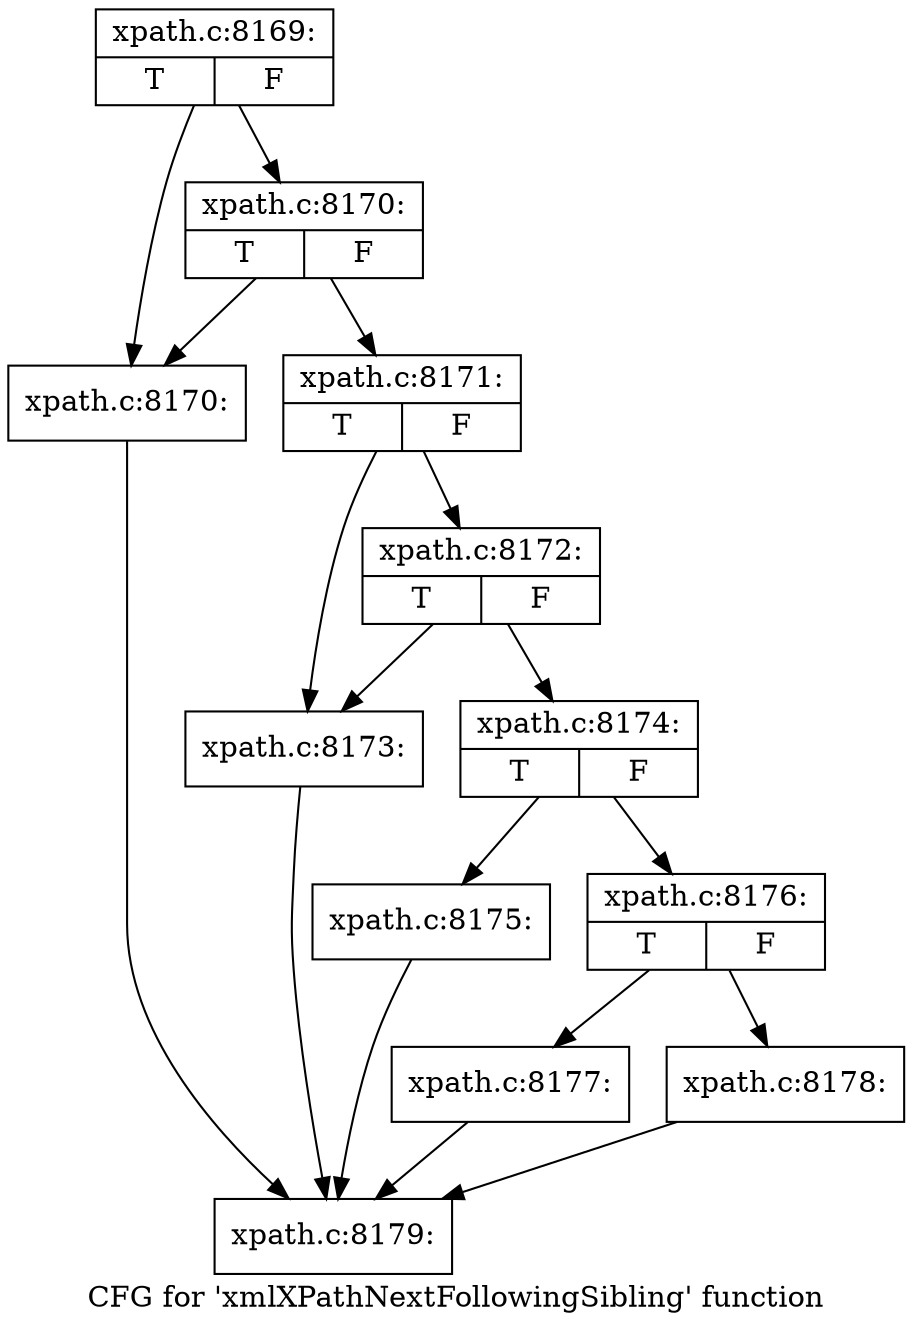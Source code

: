 digraph "CFG for 'xmlXPathNextFollowingSibling' function" {
	label="CFG for 'xmlXPathNextFollowingSibling' function";

	Node0x55e6b2752e40 [shape=record,label="{xpath.c:8169:|{<s0>T|<s1>F}}"];
	Node0x55e6b2752e40 -> Node0x55e6b2752f10;
	Node0x55e6b2752e40 -> Node0x55e6b2753120;
	Node0x55e6b2753120 [shape=record,label="{xpath.c:8170:|{<s0>T|<s1>F}}"];
	Node0x55e6b2753120 -> Node0x55e6b2752f10;
	Node0x55e6b2753120 -> Node0x55e6b2745e40;
	Node0x55e6b2752f10 [shape=record,label="{xpath.c:8170:}"];
	Node0x55e6b2752f10 -> Node0x55e6b2753230;
	Node0x55e6b2745e40 [shape=record,label="{xpath.c:8171:|{<s0>T|<s1>F}}"];
	Node0x55e6b2745e40 -> Node0x55e6b2755d70;
	Node0x55e6b2745e40 -> Node0x55e6b2755e10;
	Node0x55e6b2755e10 [shape=record,label="{xpath.c:8172:|{<s0>T|<s1>F}}"];
	Node0x55e6b2755e10 -> Node0x55e6b2755d70;
	Node0x55e6b2755e10 -> Node0x55e6b2755dc0;
	Node0x55e6b2755d70 [shape=record,label="{xpath.c:8173:}"];
	Node0x55e6b2755d70 -> Node0x55e6b2753230;
	Node0x55e6b2755dc0 [shape=record,label="{xpath.c:8174:|{<s0>T|<s1>F}}"];
	Node0x55e6b2755dc0 -> Node0x55e6b2756a10;
	Node0x55e6b2755dc0 -> Node0x55e6b2756a60;
	Node0x55e6b2756a10 [shape=record,label="{xpath.c:8175:}"];
	Node0x55e6b2756a10 -> Node0x55e6b2753230;
	Node0x55e6b2756a60 [shape=record,label="{xpath.c:8176:|{<s0>T|<s1>F}}"];
	Node0x55e6b2756a60 -> Node0x55e6b2757210;
	Node0x55e6b2756a60 -> Node0x55e6b2757260;
	Node0x55e6b2757210 [shape=record,label="{xpath.c:8177:}"];
	Node0x55e6b2757210 -> Node0x55e6b2753230;
	Node0x55e6b2757260 [shape=record,label="{xpath.c:8178:}"];
	Node0x55e6b2757260 -> Node0x55e6b2753230;
	Node0x55e6b2753230 [shape=record,label="{xpath.c:8179:}"];
}

